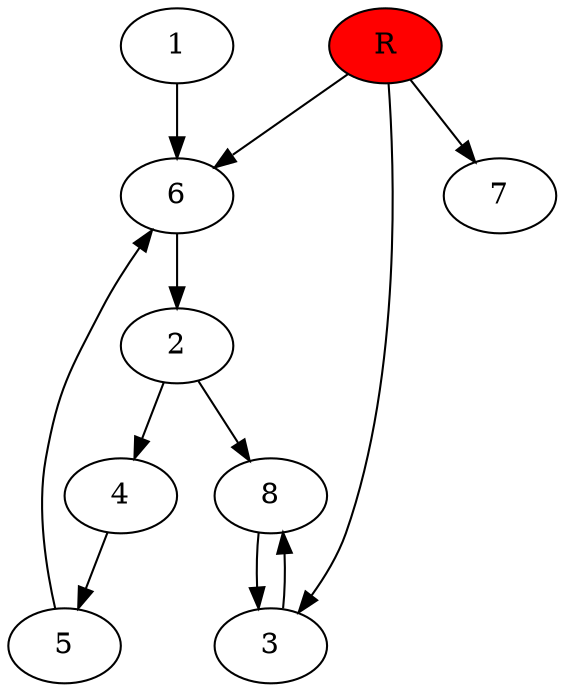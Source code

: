 digraph prb27999 {
	1
	2
	3
	4
	5
	6
	7
	8
	R [fillcolor="#ff0000" style=filled]
	1 -> 6
	2 -> 4
	2 -> 8
	3 -> 8
	4 -> 5
	5 -> 6
	6 -> 2
	8 -> 3
	R -> 3
	R -> 6
	R -> 7
}
